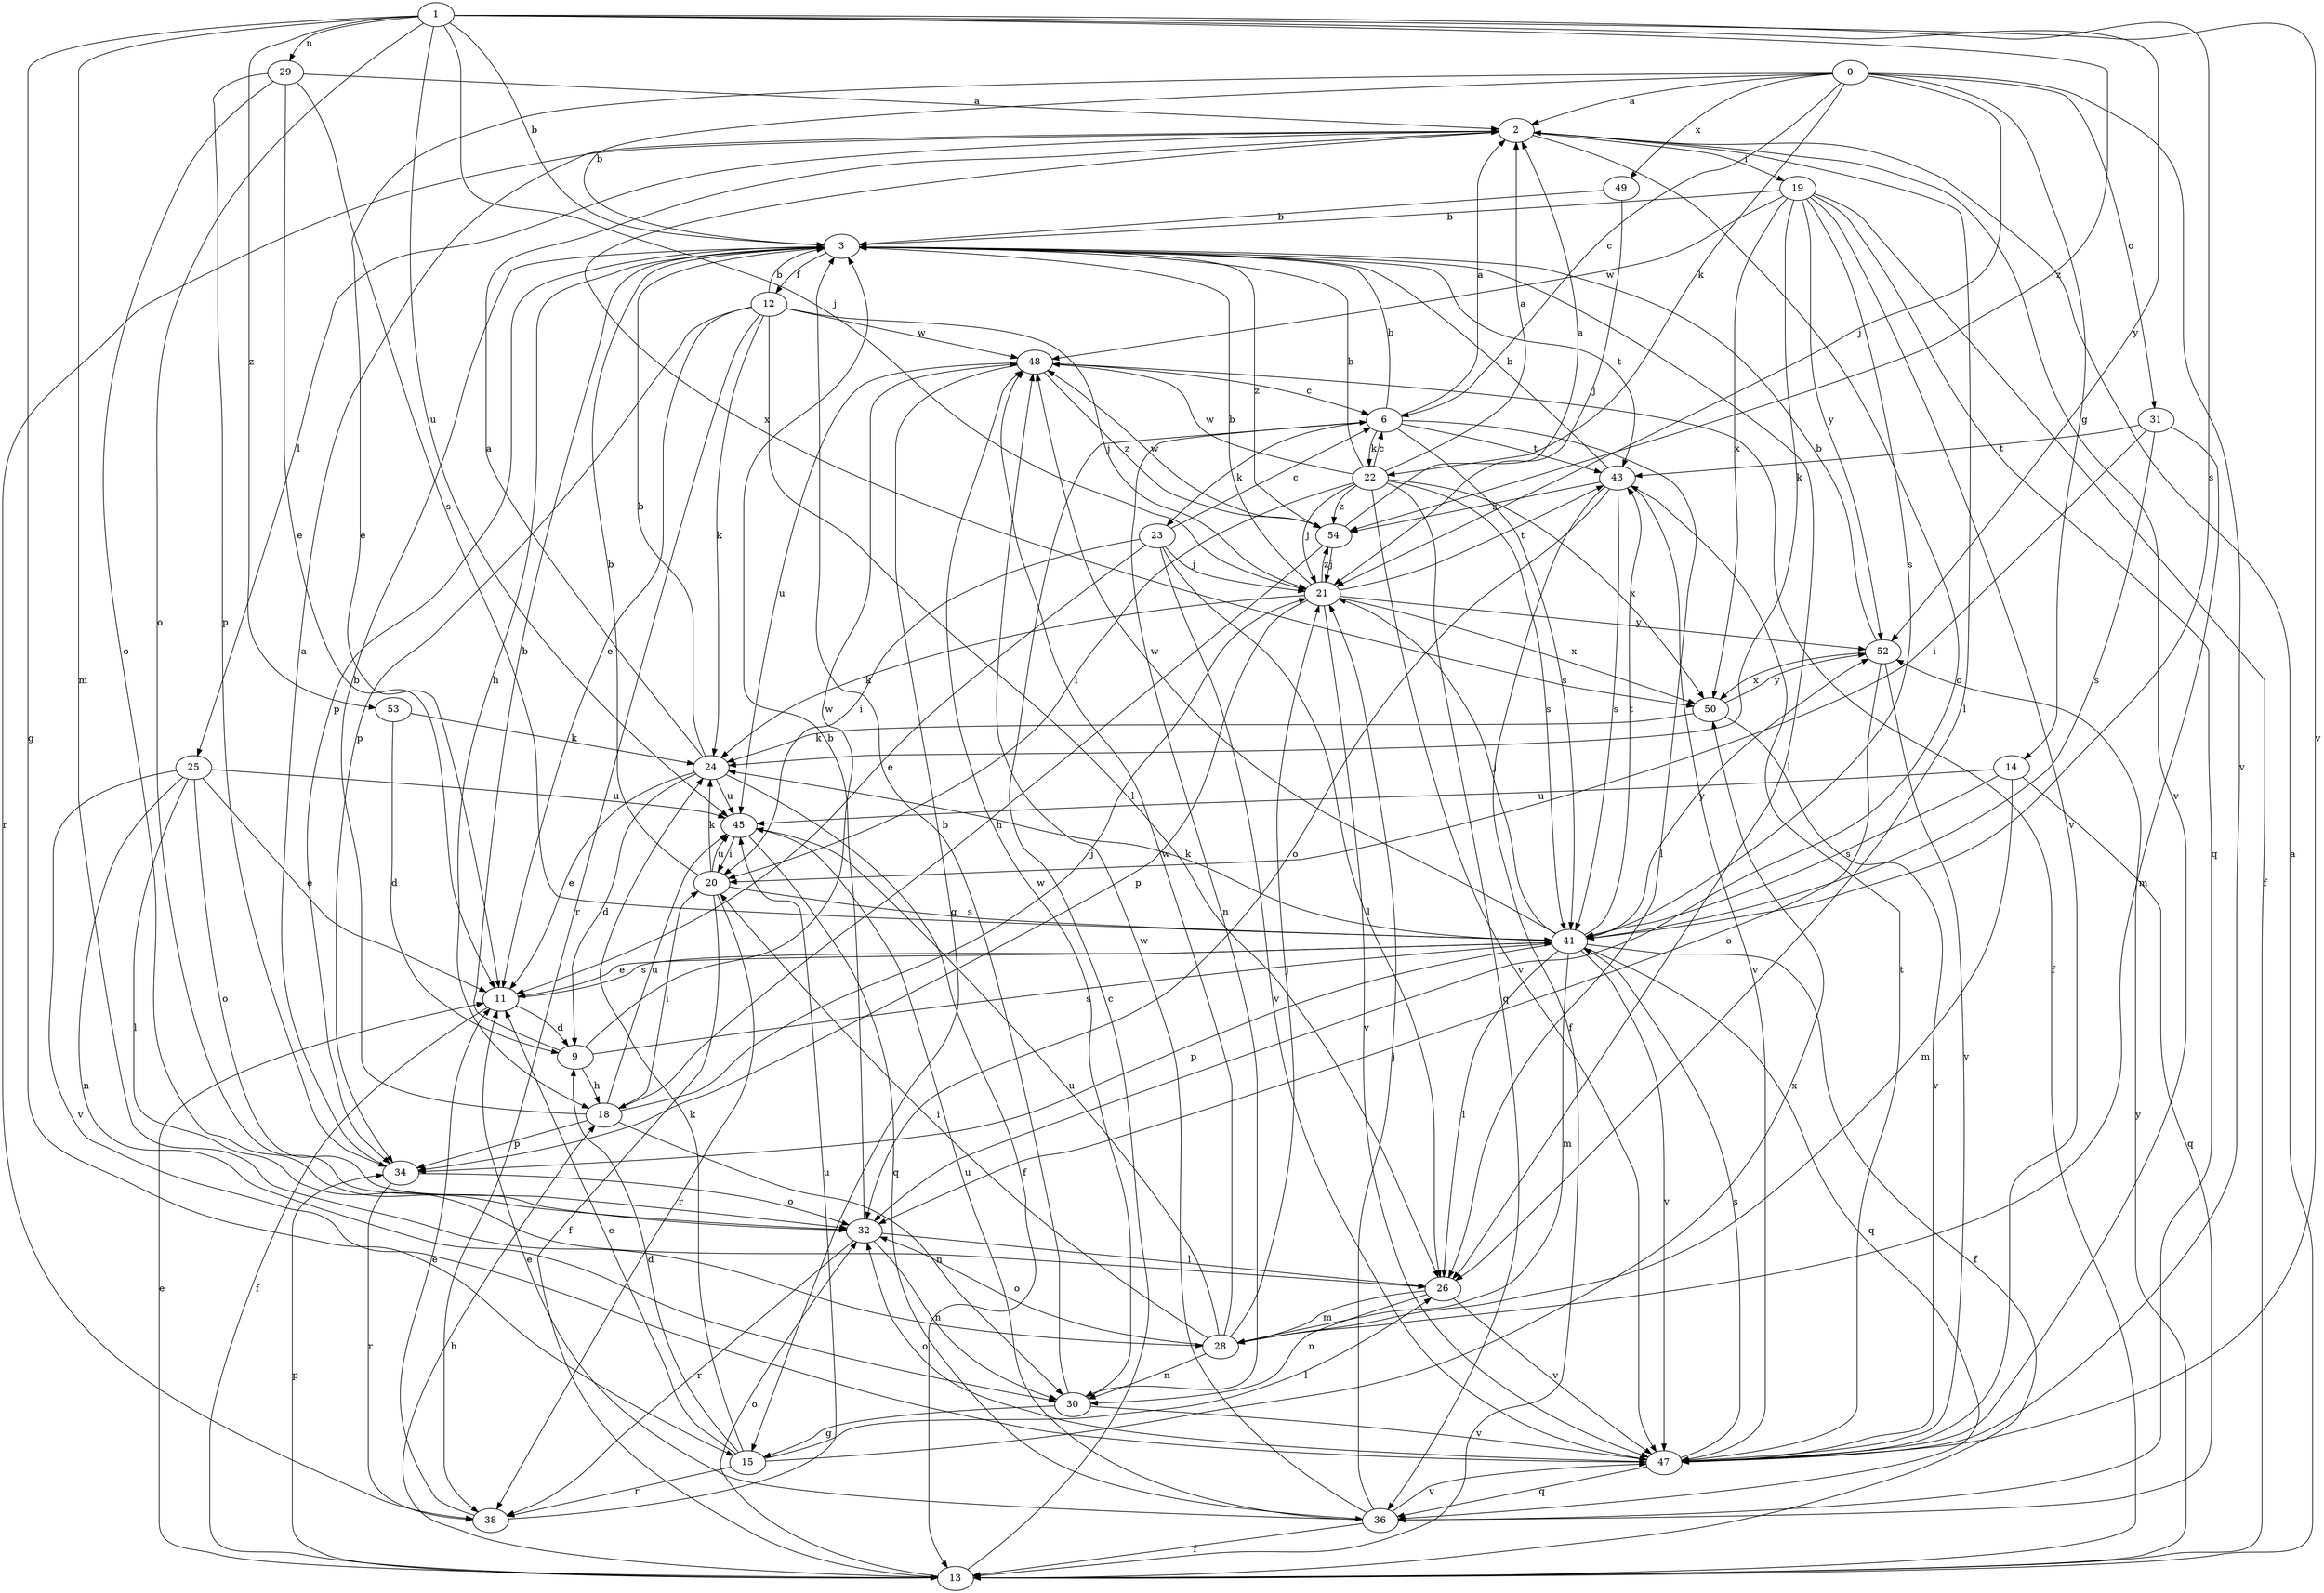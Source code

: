 strict digraph  {
0;
1;
2;
3;
6;
9;
11;
12;
13;
14;
15;
18;
19;
20;
21;
22;
23;
24;
25;
26;
28;
29;
30;
31;
32;
34;
36;
38;
41;
43;
45;
47;
48;
49;
50;
52;
53;
54;
0 -> 2  [label=a];
0 -> 3  [label=b];
0 -> 6  [label=c];
0 -> 11  [label=e];
0 -> 14  [label=g];
0 -> 21  [label=j];
0 -> 22  [label=k];
0 -> 31  [label=o];
0 -> 47  [label=v];
0 -> 49  [label=x];
1 -> 3  [label=b];
1 -> 15  [label=g];
1 -> 21  [label=j];
1 -> 28  [label=m];
1 -> 29  [label=n];
1 -> 32  [label=o];
1 -> 41  [label=s];
1 -> 45  [label=u];
1 -> 47  [label=v];
1 -> 52  [label=y];
1 -> 53  [label=z];
1 -> 54  [label=z];
2 -> 19  [label=i];
2 -> 25  [label=l];
2 -> 26  [label=l];
2 -> 32  [label=o];
2 -> 38  [label=r];
2 -> 47  [label=v];
2 -> 50  [label=x];
3 -> 12  [label=f];
3 -> 18  [label=h];
3 -> 26  [label=l];
3 -> 34  [label=p];
3 -> 43  [label=t];
3 -> 54  [label=z];
6 -> 2  [label=a];
6 -> 3  [label=b];
6 -> 22  [label=k];
6 -> 23  [label=k];
6 -> 26  [label=l];
6 -> 30  [label=n];
6 -> 41  [label=s];
6 -> 43  [label=t];
9 -> 3  [label=b];
9 -> 18  [label=h];
9 -> 41  [label=s];
9 -> 48  [label=w];
11 -> 9  [label=d];
11 -> 13  [label=f];
11 -> 41  [label=s];
12 -> 3  [label=b];
12 -> 11  [label=e];
12 -> 21  [label=j];
12 -> 24  [label=k];
12 -> 26  [label=l];
12 -> 34  [label=p];
12 -> 38  [label=r];
12 -> 48  [label=w];
13 -> 2  [label=a];
13 -> 6  [label=c];
13 -> 11  [label=e];
13 -> 18  [label=h];
13 -> 32  [label=o];
13 -> 34  [label=p];
13 -> 52  [label=y];
14 -> 28  [label=m];
14 -> 36  [label=q];
14 -> 41  [label=s];
14 -> 45  [label=u];
15 -> 9  [label=d];
15 -> 11  [label=e];
15 -> 24  [label=k];
15 -> 26  [label=l];
15 -> 38  [label=r];
15 -> 50  [label=x];
18 -> 3  [label=b];
18 -> 20  [label=i];
18 -> 21  [label=j];
18 -> 30  [label=n];
18 -> 34  [label=p];
18 -> 45  [label=u];
19 -> 3  [label=b];
19 -> 13  [label=f];
19 -> 24  [label=k];
19 -> 36  [label=q];
19 -> 41  [label=s];
19 -> 47  [label=v];
19 -> 48  [label=w];
19 -> 50  [label=x];
19 -> 52  [label=y];
20 -> 3  [label=b];
20 -> 13  [label=f];
20 -> 24  [label=k];
20 -> 38  [label=r];
20 -> 41  [label=s];
20 -> 45  [label=u];
21 -> 3  [label=b];
21 -> 24  [label=k];
21 -> 34  [label=p];
21 -> 43  [label=t];
21 -> 47  [label=v];
21 -> 50  [label=x];
21 -> 52  [label=y];
21 -> 54  [label=z];
22 -> 2  [label=a];
22 -> 3  [label=b];
22 -> 6  [label=c];
22 -> 20  [label=i];
22 -> 21  [label=j];
22 -> 36  [label=q];
22 -> 41  [label=s];
22 -> 47  [label=v];
22 -> 48  [label=w];
22 -> 50  [label=x];
22 -> 54  [label=z];
23 -> 6  [label=c];
23 -> 11  [label=e];
23 -> 20  [label=i];
23 -> 21  [label=j];
23 -> 26  [label=l];
23 -> 47  [label=v];
24 -> 2  [label=a];
24 -> 3  [label=b];
24 -> 9  [label=d];
24 -> 11  [label=e];
24 -> 13  [label=f];
24 -> 45  [label=u];
25 -> 11  [label=e];
25 -> 26  [label=l];
25 -> 30  [label=n];
25 -> 32  [label=o];
25 -> 45  [label=u];
25 -> 47  [label=v];
26 -> 28  [label=m];
26 -> 30  [label=n];
26 -> 47  [label=v];
28 -> 20  [label=i];
28 -> 21  [label=j];
28 -> 30  [label=n];
28 -> 32  [label=o];
28 -> 45  [label=u];
28 -> 48  [label=w];
29 -> 2  [label=a];
29 -> 11  [label=e];
29 -> 32  [label=o];
29 -> 34  [label=p];
29 -> 41  [label=s];
30 -> 3  [label=b];
30 -> 15  [label=g];
30 -> 47  [label=v];
30 -> 48  [label=w];
31 -> 20  [label=i];
31 -> 28  [label=m];
31 -> 41  [label=s];
31 -> 43  [label=t];
32 -> 3  [label=b];
32 -> 26  [label=l];
32 -> 30  [label=n];
32 -> 38  [label=r];
34 -> 2  [label=a];
34 -> 32  [label=o];
34 -> 38  [label=r];
36 -> 11  [label=e];
36 -> 13  [label=f];
36 -> 21  [label=j];
36 -> 45  [label=u];
36 -> 47  [label=v];
36 -> 48  [label=w];
38 -> 11  [label=e];
38 -> 45  [label=u];
41 -> 11  [label=e];
41 -> 13  [label=f];
41 -> 21  [label=j];
41 -> 24  [label=k];
41 -> 26  [label=l];
41 -> 28  [label=m];
41 -> 34  [label=p];
41 -> 36  [label=q];
41 -> 43  [label=t];
41 -> 47  [label=v];
41 -> 48  [label=w];
41 -> 52  [label=y];
43 -> 3  [label=b];
43 -> 13  [label=f];
43 -> 32  [label=o];
43 -> 41  [label=s];
43 -> 47  [label=v];
43 -> 54  [label=z];
45 -> 20  [label=i];
45 -> 36  [label=q];
47 -> 32  [label=o];
47 -> 36  [label=q];
47 -> 41  [label=s];
47 -> 43  [label=t];
48 -> 6  [label=c];
48 -> 13  [label=f];
48 -> 15  [label=g];
48 -> 45  [label=u];
48 -> 54  [label=z];
49 -> 3  [label=b];
49 -> 21  [label=j];
50 -> 24  [label=k];
50 -> 47  [label=v];
50 -> 52  [label=y];
52 -> 3  [label=b];
52 -> 32  [label=o];
52 -> 47  [label=v];
52 -> 50  [label=x];
53 -> 9  [label=d];
53 -> 24  [label=k];
54 -> 2  [label=a];
54 -> 18  [label=h];
54 -> 21  [label=j];
54 -> 48  [label=w];
}
